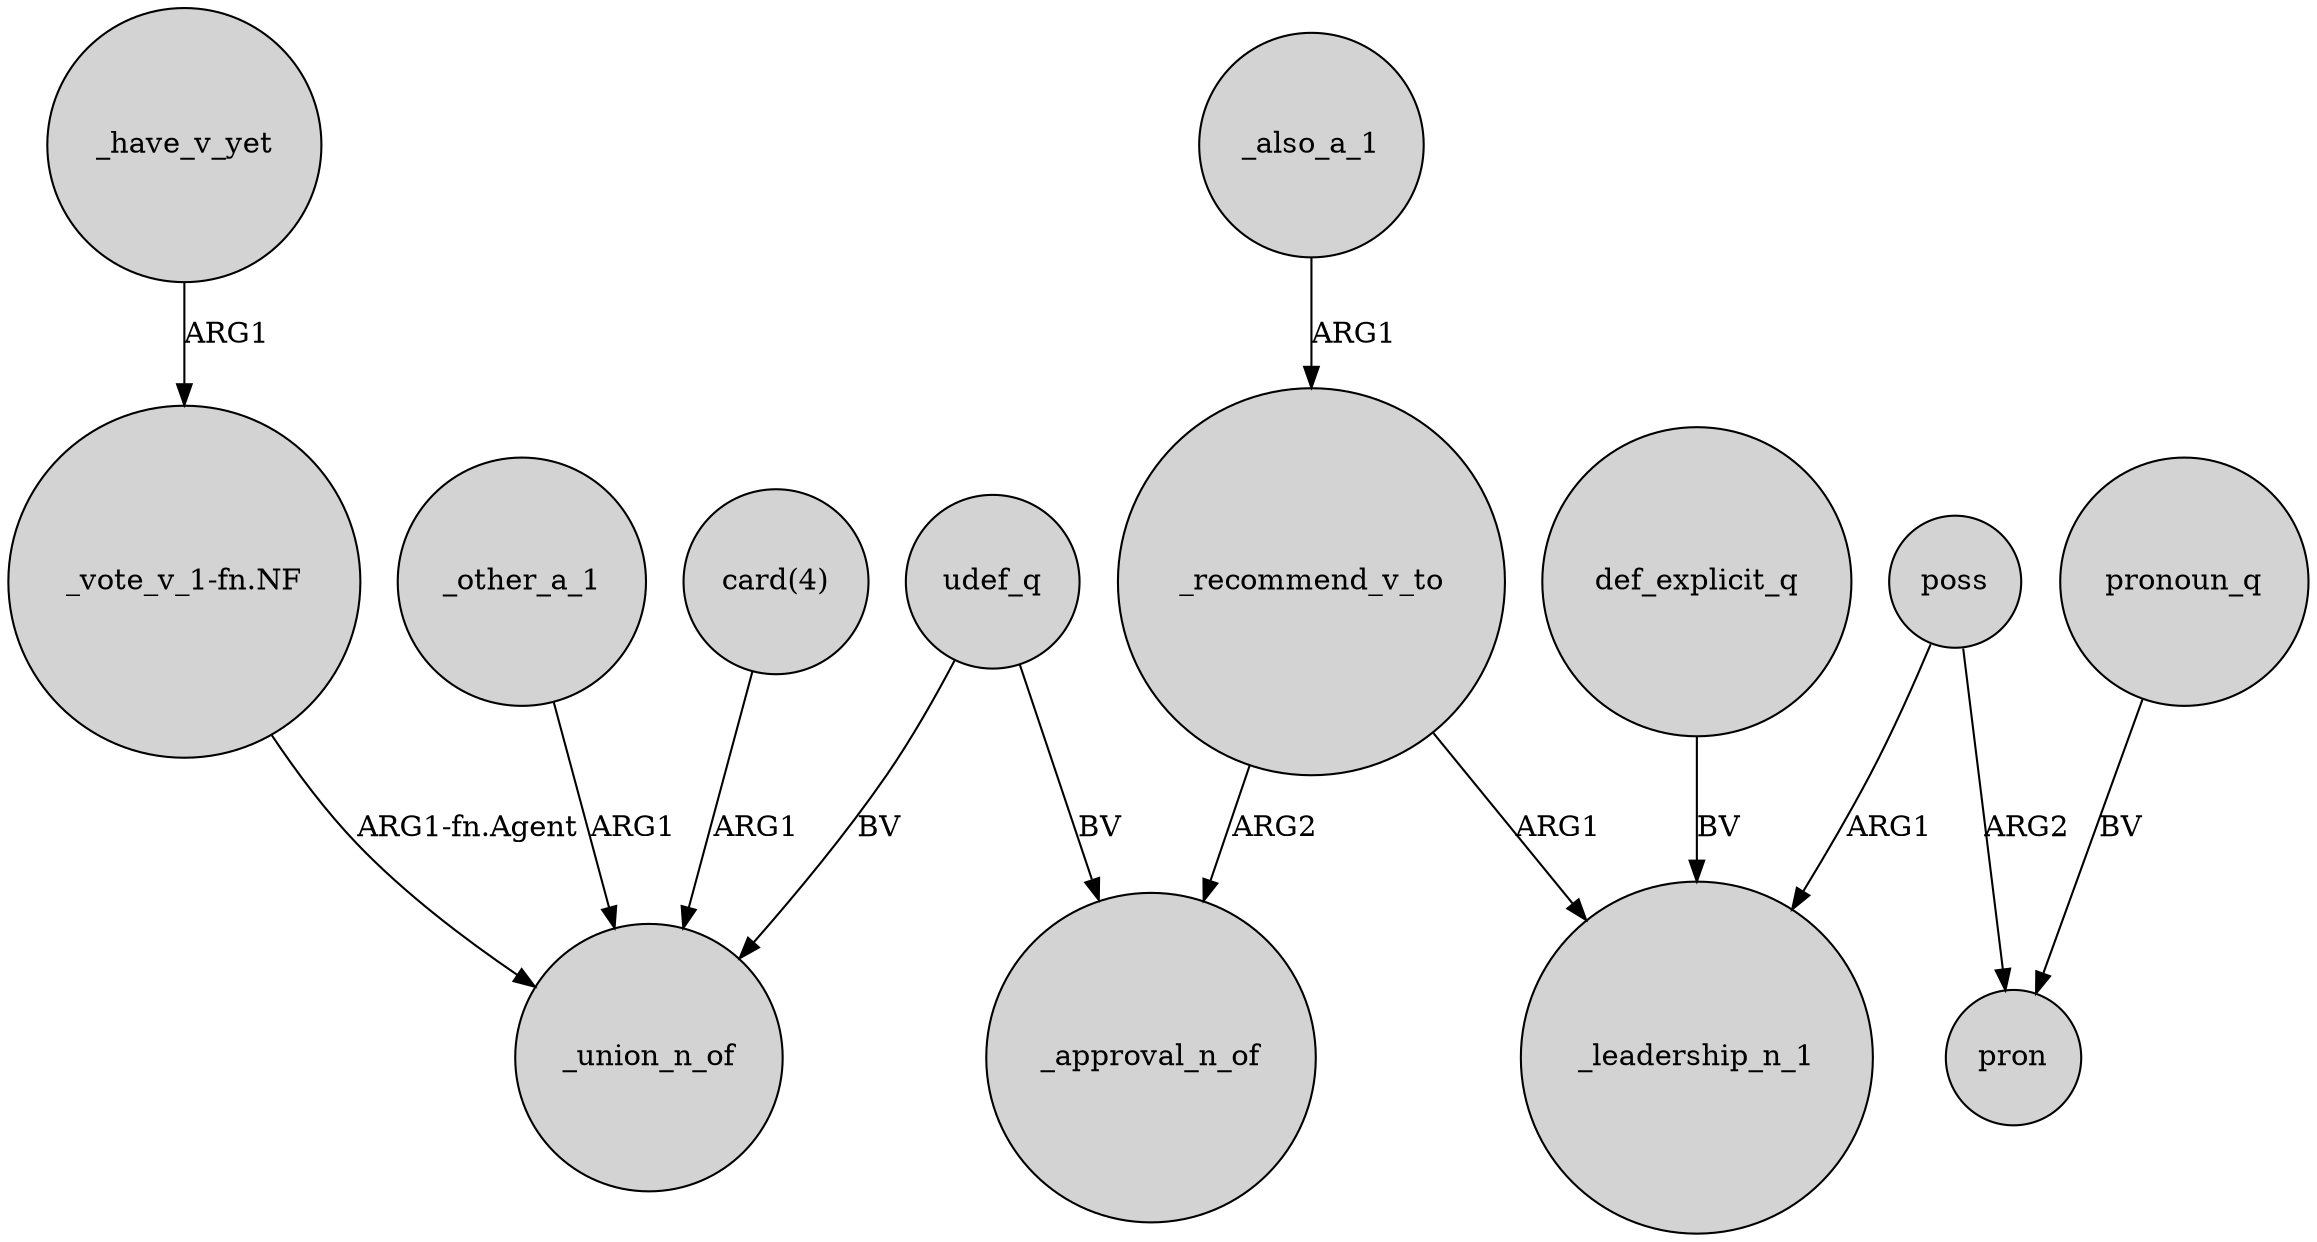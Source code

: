 digraph {
	node [shape=circle style=filled]
	udef_q -> _union_n_of [label=BV]
	def_explicit_q -> _leadership_n_1 [label=BV]
	_recommend_v_to -> _leadership_n_1 [label=ARG1]
	"card(4)" -> _union_n_of [label=ARG1]
	"_vote_v_1-fn.NF" -> _union_n_of [label="ARG1-fn.Agent"]
	poss -> pron [label=ARG2]
	_recommend_v_to -> _approval_n_of [label=ARG2]
	poss -> _leadership_n_1 [label=ARG1]
	_other_a_1 -> _union_n_of [label=ARG1]
	udef_q -> _approval_n_of [label=BV]
	_have_v_yet -> "_vote_v_1-fn.NF" [label=ARG1]
	_also_a_1 -> _recommend_v_to [label=ARG1]
	pronoun_q -> pron [label=BV]
}
